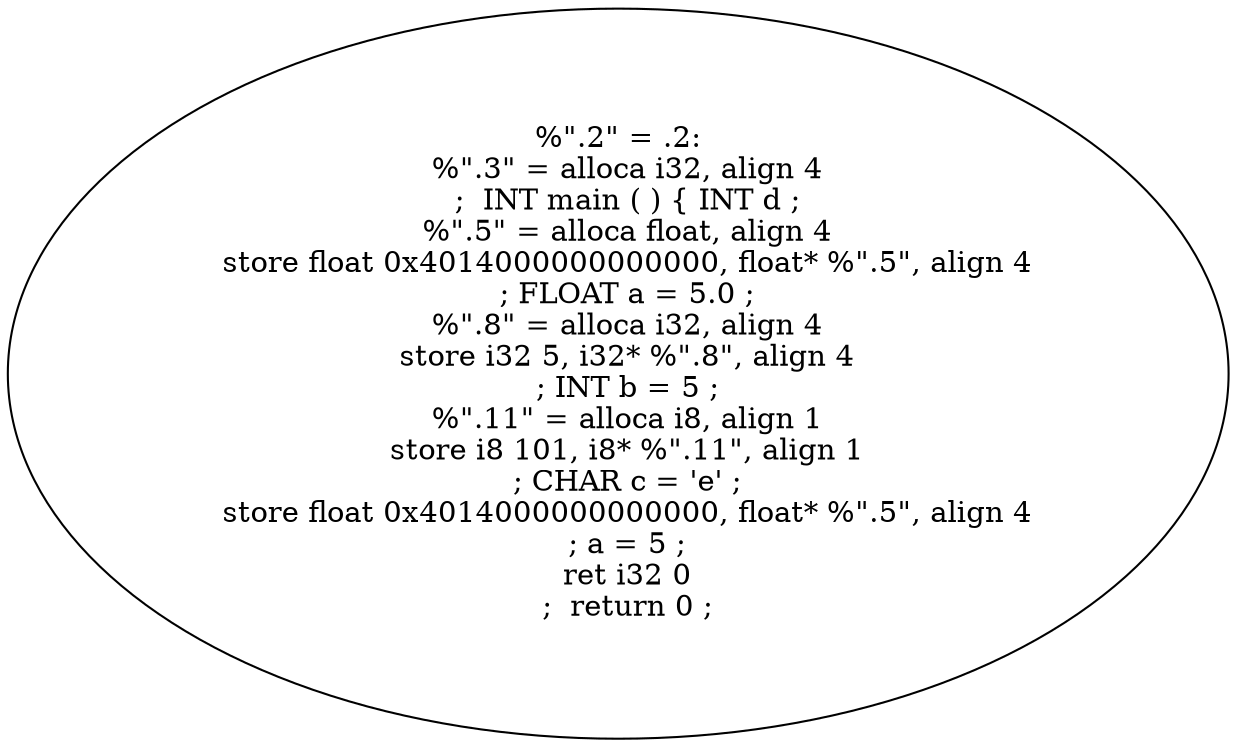 digraph AST {
  "135951646073200" [label="%\".2\" = .2:
  %\".3\" = alloca i32, align 4
  ;  INT main ( ) { INT d ;
  %\".5\" = alloca float, align 4
  store float 0x4014000000000000, float* %\".5\", align 4
  ; FLOAT a = 5.0 ;
  %\".8\" = alloca i32, align 4
  store i32 5, i32* %\".8\", align 4
  ; INT b = 5 ;
  %\".11\" = alloca i8, align 1
  store i8 101, i8* %\".11\", align 1
  ; CHAR c = 'e' ;
  store float 0x4014000000000000, float* %\".5\", align 4
  ; a = 5 ;
  ret i32 0
  ;  return 0 ;"];
}
